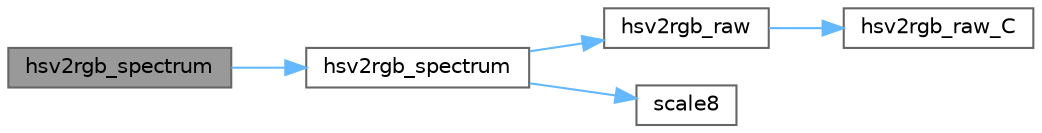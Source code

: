 digraph "hsv2rgb_spectrum"
{
 // LATEX_PDF_SIZE
  bgcolor="transparent";
  edge [fontname=Helvetica,fontsize=10,labelfontname=Helvetica,labelfontsize=10];
  node [fontname=Helvetica,fontsize=10,shape=box,height=0.2,width=0.4];
  rankdir="LR";
  Node1 [id="Node000001",label="hsv2rgb_spectrum",height=0.2,width=0.4,color="gray40", fillcolor="grey60", style="filled", fontcolor="black",tooltip="Convert an HSV value to RGB using a mathematically straight spectrum."];
  Node1 -> Node2 [id="edge1_Node000001_Node000002",color="steelblue1",style="solid",tooltip=" "];
  Node2 [id="Node000002",label="hsv2rgb_spectrum",height=0.2,width=0.4,color="grey40", fillcolor="white", style="filled",URL="$dd/dc7/group___h_s_v2_r_g_b_ga704160ddb9173c3420a3dbfb44674440.html#ga704160ddb9173c3420a3dbfb44674440",tooltip="Convert an HSV value to RGB using a mathematically straight spectrum."];
  Node2 -> Node3 [id="edge2_Node000002_Node000003",color="steelblue1",style="solid",tooltip=" "];
  Node3 [id="Node000003",label="hsv2rgb_raw",height=0.2,width=0.4,color="grey40", fillcolor="white", style="filled",URL="$dd/dc7/group___h_s_v2_r_g_b_ga66f61978949a6830b138d1bf08257019.html#ga66f61978949a6830b138d1bf08257019",tooltip="Convert an HSV value to RGB using a mathematically straight spectrum."];
  Node3 -> Node4 [id="edge3_Node000003_Node000004",color="steelblue1",style="solid",tooltip=" "];
  Node4 [id="Node000004",label="hsv2rgb_raw_C",height=0.2,width=0.4,color="grey40", fillcolor="white", style="filled",URL="$df/d9d/hsv2rgb_8cpp_ae692746db35d0cdcd304d01497f92233.html#ae692746db35d0cdcd304d01497f92233",tooltip="HSV to RGB implementation in raw C, platform independent."];
  Node2 -> Node5 [id="edge4_Node000002_Node000005",color="steelblue1",style="solid",tooltip=" "];
  Node5 [id="Node000005",label="scale8",height=0.2,width=0.4,color="grey40", fillcolor="white", style="filled",URL="$d0/da8/group___scaling_gad7535ccda9c92470c4e6ee0265585555.html#gad7535ccda9c92470c4e6ee0265585555",tooltip="Scale one byte by a second one, which is treated as the numerator of a fraction whose denominator is ..."];
}
